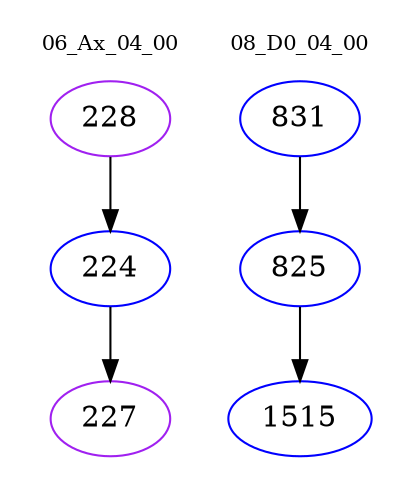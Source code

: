 digraph{
subgraph cluster_0 {
color = white
label = "06_Ax_04_00";
fontsize=10;
T0_228 [label="228", color="purple"]
T0_228 -> T0_224 [color="black"]
T0_224 [label="224", color="blue"]
T0_224 -> T0_227 [color="black"]
T0_227 [label="227", color="purple"]
}
subgraph cluster_1 {
color = white
label = "08_D0_04_00";
fontsize=10;
T1_831 [label="831", color="blue"]
T1_831 -> T1_825 [color="black"]
T1_825 [label="825", color="blue"]
T1_825 -> T1_1515 [color="black"]
T1_1515 [label="1515", color="blue"]
}
}
